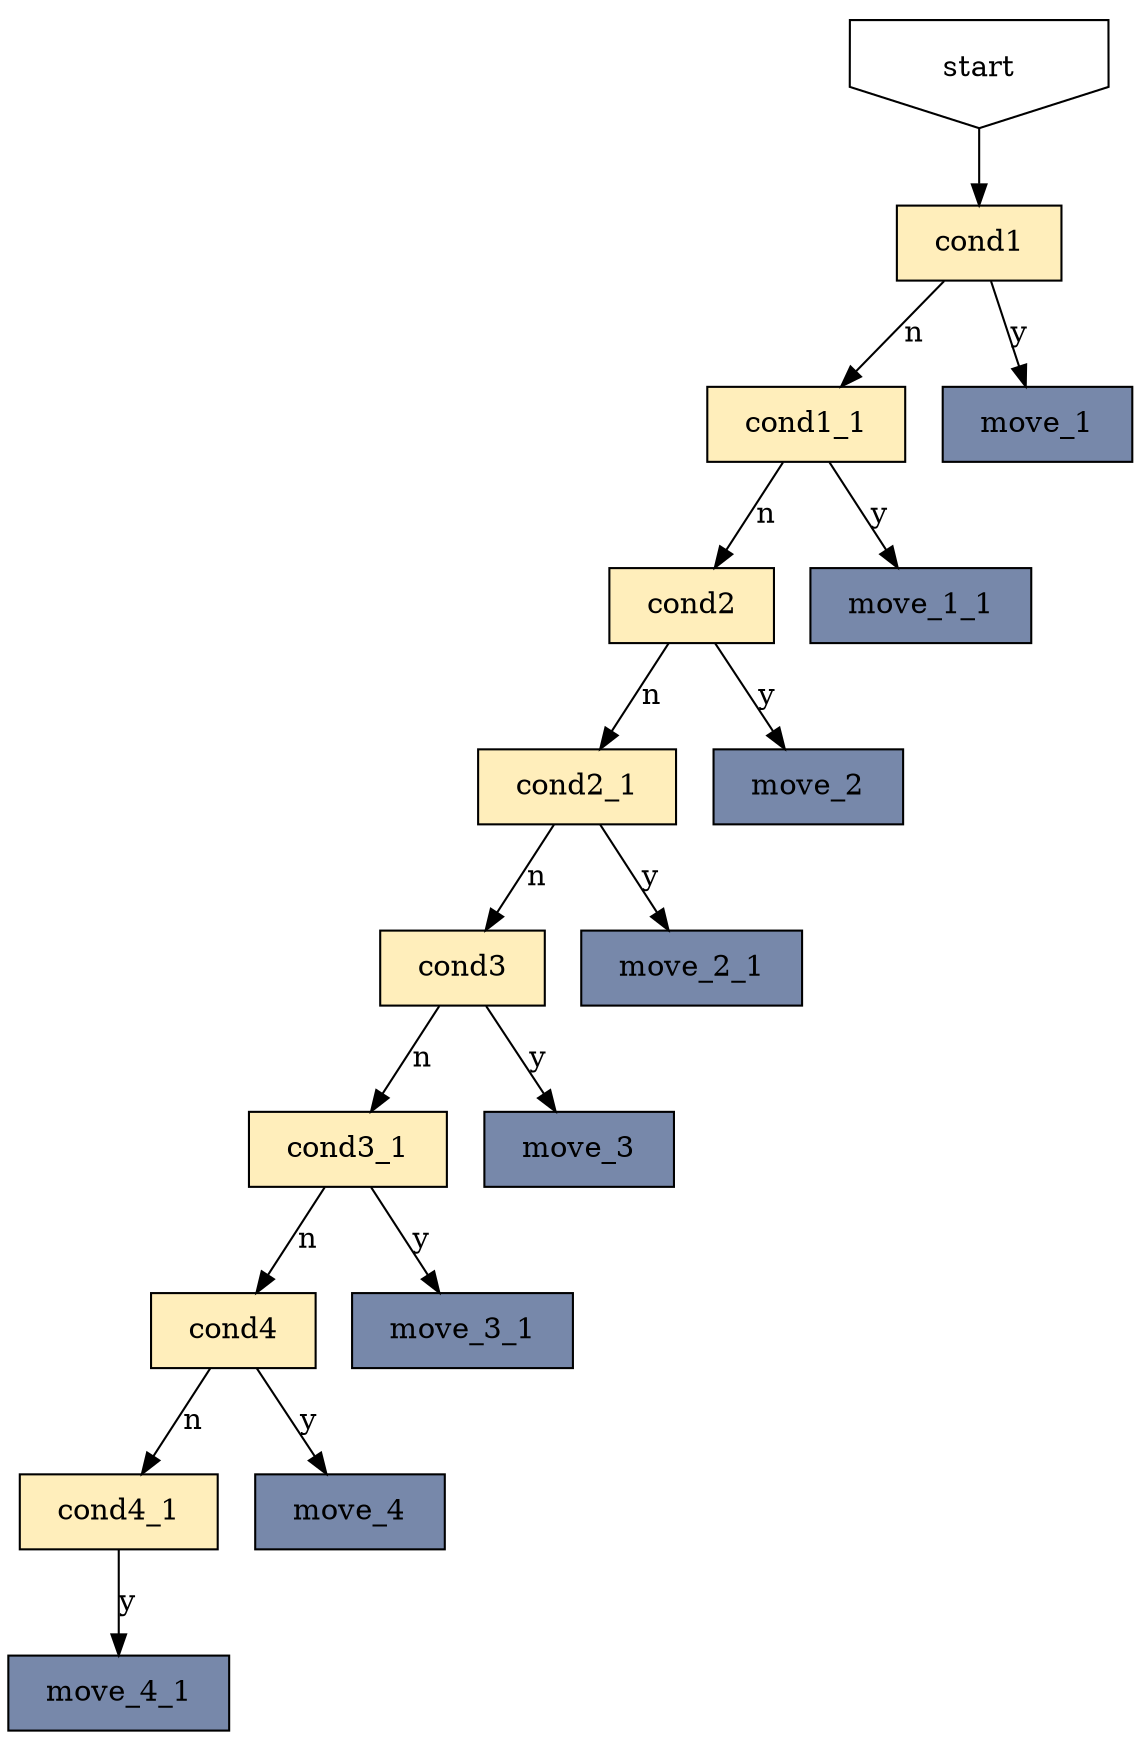 digraph {
	fixedsize=true;
	concentrate=true;
	node [shape=rect margin="0.25,0.125"];
	start [shape=invhouse];

	node [style=filled fillcolor="#FFEEBB"]; # cond
	cond1 [tooltip="pos?pos=0"]; # front lower
	cond1_1 [tooltip="pos?pos=1"]; # middle lower
	cond2 [tooltip="pos?pos=2"]; # backend lower
	cond2_1 [tooltip="pos?pos=5"]; # backend middle
	cond3 [tooltip="pos?pos=7"]; # middle upper
	cond3_1 [tooltip="pos?pos=8"]; # backend upper
	cond4 [tooltip="pos?pos=3"]; # front middle
	cond4_1 [tooltip="pos?pos=6"]; # front upper

	node [fillcolor="#7788aa"];
	move_1 [tooltip="move?pos=1"];
	move_1_1 [tooltip="move?pos=2"];
	move_2 [tooltip="move?pos=5"];
	move_2_1 [tooltip="move?pos=8"];
	move_3 [tooltip="move?pos=6"];
	move_3_1 [tooltip="move?pos=7"];
	move_4 [tooltip="move?pos=0"];
	move_4_1 [tooltip="move?pos=3"];

	start -> cond1;

	cond1 -> move_1 [label="y"];
	cond1 -> cond1_1 [label="n"];

	cond1_1 -> move_1_1 [label="y"];
	cond1_1 -> cond2 [label="n"];

	cond2 -> move_2 [label="y"];
	cond2 -> cond2_1 [label="n"];

	cond2_1 -> move_2_1 [label="y"];
	cond2_1 -> cond3 [label="n"];

	cond3 -> move_3 [label="y"];
	cond3 -> cond3_1 [label="n"];

	cond3_1 -> move_3_1 [label="y"];
	cond3_1 -> cond4 [label="n"];

	cond4 -> move_4 [label="y"];
	cond4 -> cond4_1 [label="n"];

	cond4_1 -> move_4_1 [label="y"];
}